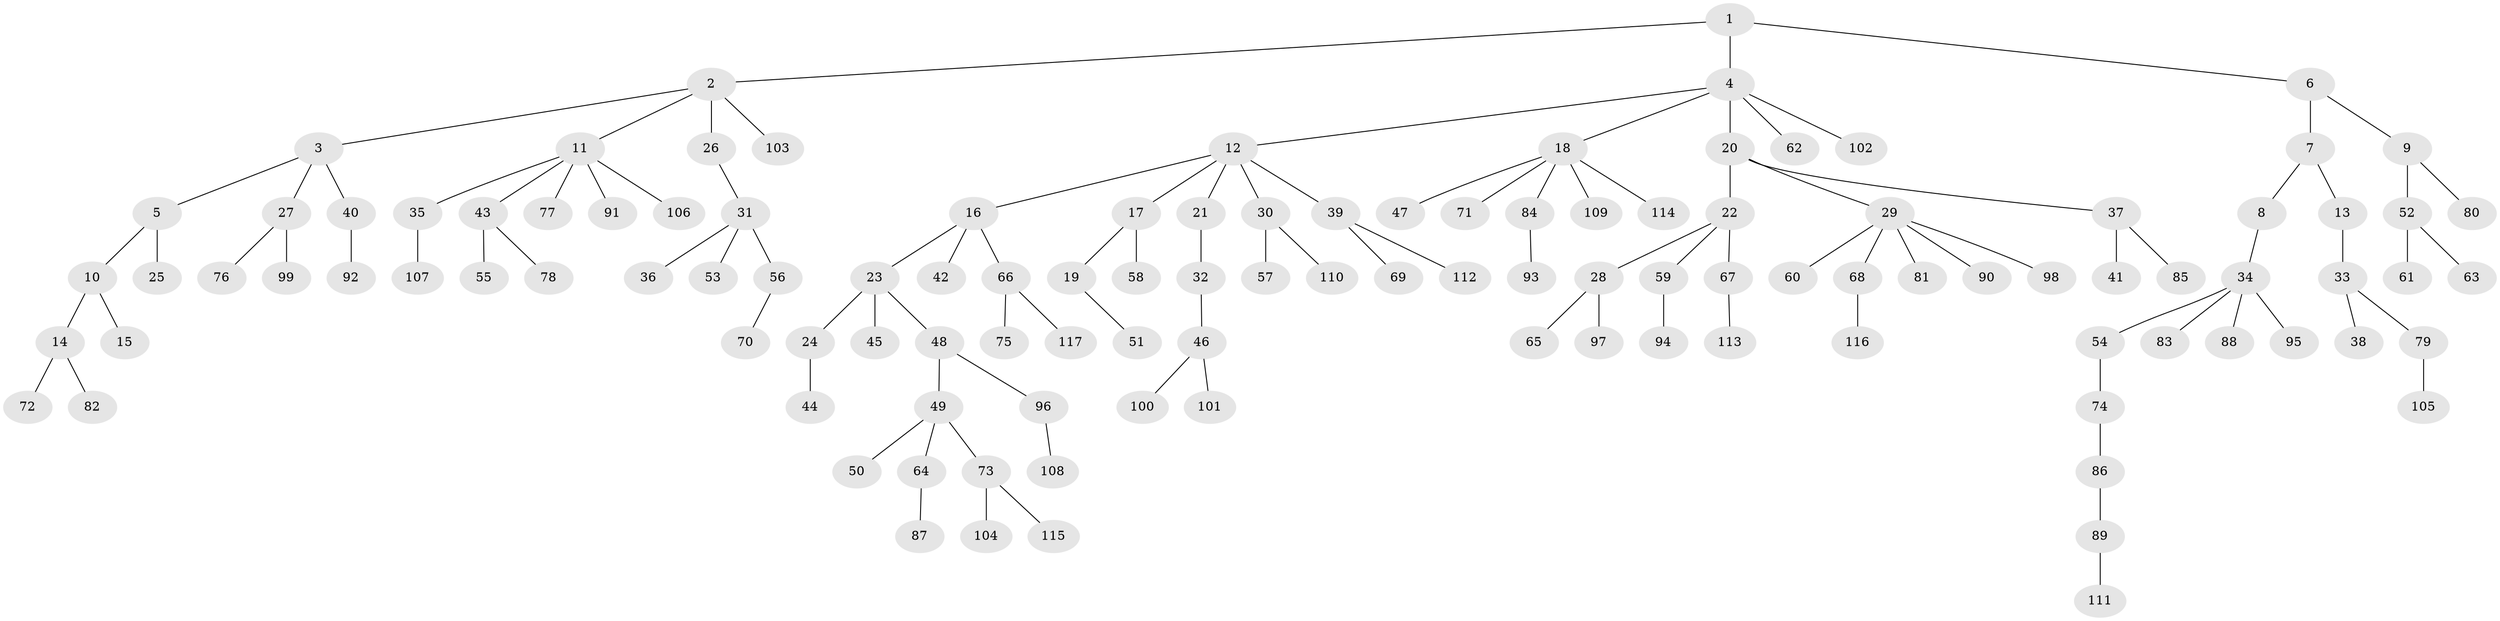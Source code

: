 // Generated by graph-tools (version 1.1) at 2025/26/03/09/25 03:26:32]
// undirected, 117 vertices, 116 edges
graph export_dot {
graph [start="1"]
  node [color=gray90,style=filled];
  1;
  2;
  3;
  4;
  5;
  6;
  7;
  8;
  9;
  10;
  11;
  12;
  13;
  14;
  15;
  16;
  17;
  18;
  19;
  20;
  21;
  22;
  23;
  24;
  25;
  26;
  27;
  28;
  29;
  30;
  31;
  32;
  33;
  34;
  35;
  36;
  37;
  38;
  39;
  40;
  41;
  42;
  43;
  44;
  45;
  46;
  47;
  48;
  49;
  50;
  51;
  52;
  53;
  54;
  55;
  56;
  57;
  58;
  59;
  60;
  61;
  62;
  63;
  64;
  65;
  66;
  67;
  68;
  69;
  70;
  71;
  72;
  73;
  74;
  75;
  76;
  77;
  78;
  79;
  80;
  81;
  82;
  83;
  84;
  85;
  86;
  87;
  88;
  89;
  90;
  91;
  92;
  93;
  94;
  95;
  96;
  97;
  98;
  99;
  100;
  101;
  102;
  103;
  104;
  105;
  106;
  107;
  108;
  109;
  110;
  111;
  112;
  113;
  114;
  115;
  116;
  117;
  1 -- 2;
  1 -- 4;
  1 -- 6;
  2 -- 3;
  2 -- 11;
  2 -- 26;
  2 -- 103;
  3 -- 5;
  3 -- 27;
  3 -- 40;
  4 -- 12;
  4 -- 18;
  4 -- 20;
  4 -- 62;
  4 -- 102;
  5 -- 10;
  5 -- 25;
  6 -- 7;
  6 -- 9;
  7 -- 8;
  7 -- 13;
  8 -- 34;
  9 -- 52;
  9 -- 80;
  10 -- 14;
  10 -- 15;
  11 -- 35;
  11 -- 43;
  11 -- 77;
  11 -- 91;
  11 -- 106;
  12 -- 16;
  12 -- 17;
  12 -- 21;
  12 -- 30;
  12 -- 39;
  13 -- 33;
  14 -- 72;
  14 -- 82;
  16 -- 23;
  16 -- 42;
  16 -- 66;
  17 -- 19;
  17 -- 58;
  18 -- 47;
  18 -- 71;
  18 -- 84;
  18 -- 109;
  18 -- 114;
  19 -- 51;
  20 -- 22;
  20 -- 29;
  20 -- 37;
  21 -- 32;
  22 -- 28;
  22 -- 59;
  22 -- 67;
  23 -- 24;
  23 -- 45;
  23 -- 48;
  24 -- 44;
  26 -- 31;
  27 -- 76;
  27 -- 99;
  28 -- 65;
  28 -- 97;
  29 -- 60;
  29 -- 68;
  29 -- 81;
  29 -- 90;
  29 -- 98;
  30 -- 57;
  30 -- 110;
  31 -- 36;
  31 -- 53;
  31 -- 56;
  32 -- 46;
  33 -- 38;
  33 -- 79;
  34 -- 54;
  34 -- 83;
  34 -- 88;
  34 -- 95;
  35 -- 107;
  37 -- 41;
  37 -- 85;
  39 -- 69;
  39 -- 112;
  40 -- 92;
  43 -- 55;
  43 -- 78;
  46 -- 100;
  46 -- 101;
  48 -- 49;
  48 -- 96;
  49 -- 50;
  49 -- 64;
  49 -- 73;
  52 -- 61;
  52 -- 63;
  54 -- 74;
  56 -- 70;
  59 -- 94;
  64 -- 87;
  66 -- 75;
  66 -- 117;
  67 -- 113;
  68 -- 116;
  73 -- 104;
  73 -- 115;
  74 -- 86;
  79 -- 105;
  84 -- 93;
  86 -- 89;
  89 -- 111;
  96 -- 108;
}
